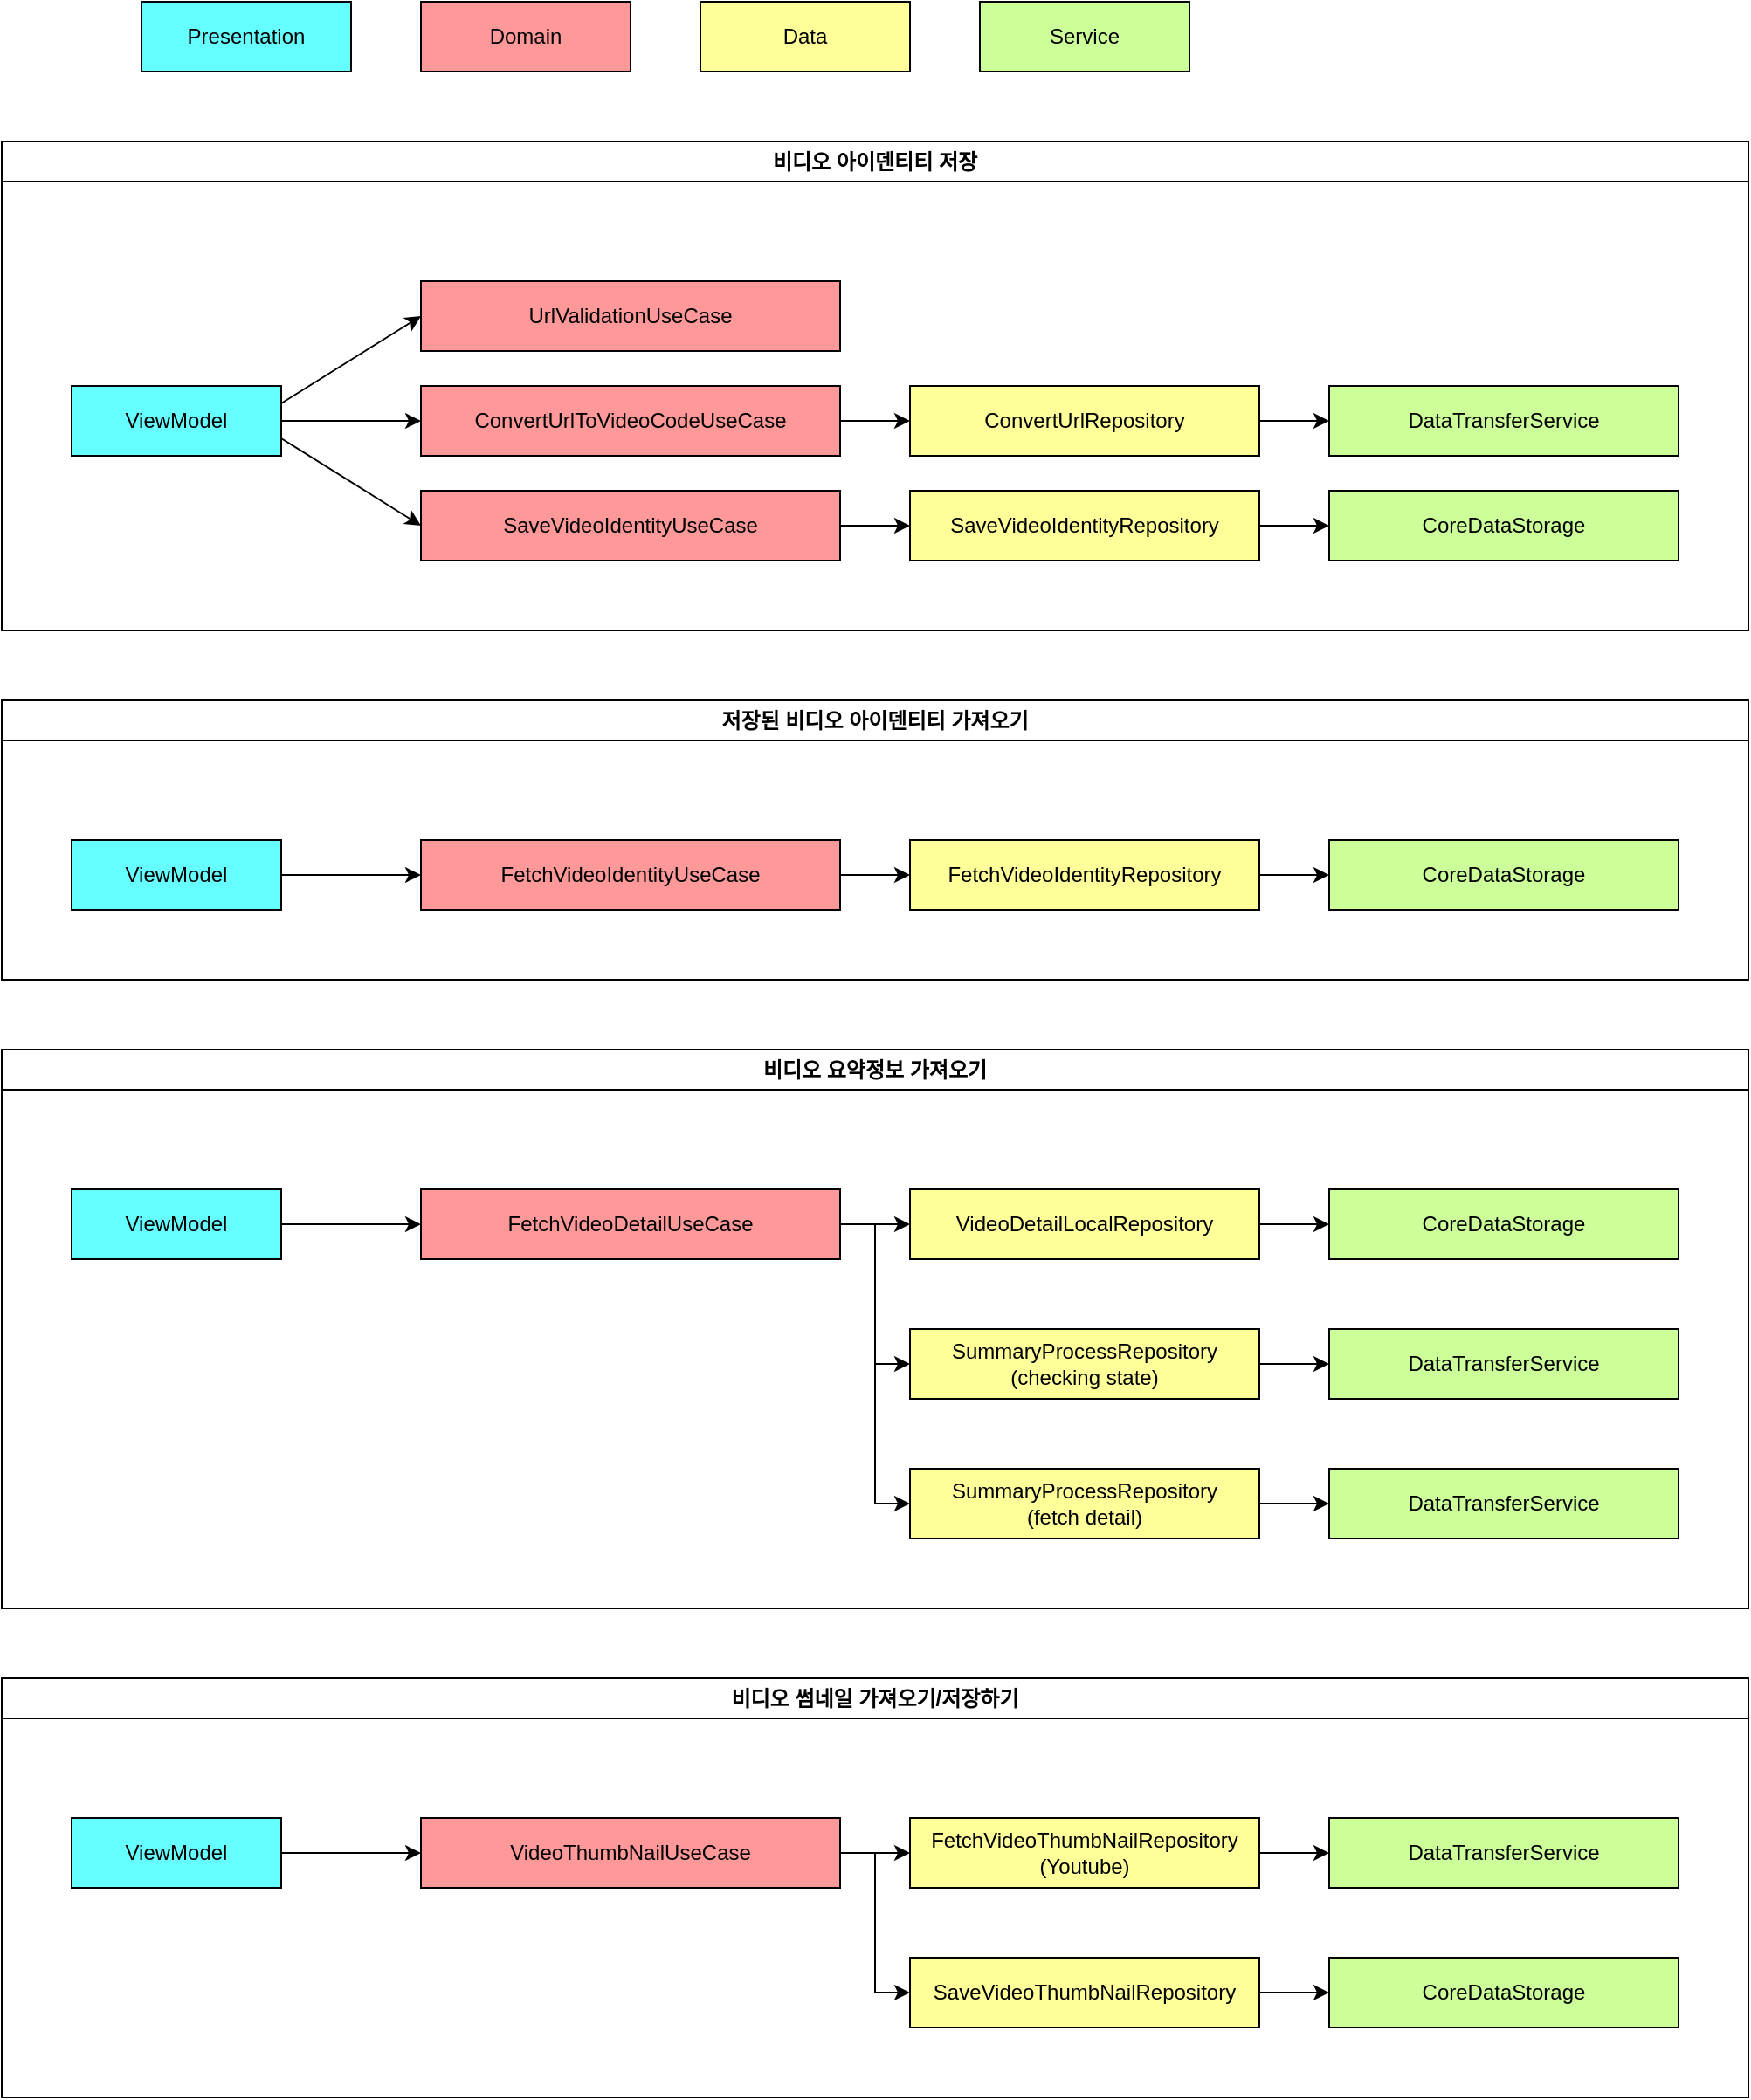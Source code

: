 <mxfile version="22.1.16" type="device">
  <diagram name="페이지-1" id="zKyEZFsJf5ltNaGfMavE">
    <mxGraphModel dx="989" dy="-623" grid="1" gridSize="10" guides="1" tooltips="1" connect="1" arrows="1" fold="1" page="1" pageScale="1" pageWidth="827" pageHeight="1169" math="0" shadow="0">
      <root>
        <mxCell id="0" />
        <mxCell id="1" parent="0" />
        <mxCell id="MvfcVdHiKDBlGKzfitRY-55" value="Presentation" style="rounded=0;whiteSpace=wrap;html=1;fillColor=#66FFFF;" parent="1" vertex="1">
          <mxGeometry x="160" y="1200" width="120" height="40" as="geometry" />
        </mxCell>
        <mxCell id="MvfcVdHiKDBlGKzfitRY-56" value="Domain" style="rounded=0;whiteSpace=wrap;html=1;fillColor=#FF9999;" parent="1" vertex="1">
          <mxGeometry x="320" y="1200" width="120" height="40" as="geometry" />
        </mxCell>
        <mxCell id="MvfcVdHiKDBlGKzfitRY-57" value="Data" style="rounded=0;whiteSpace=wrap;html=1;fillColor=#FFFF99;" parent="1" vertex="1">
          <mxGeometry x="480" y="1200" width="120" height="40" as="geometry" />
        </mxCell>
        <mxCell id="MvfcVdHiKDBlGKzfitRY-58" value="비디오 아이덴티티 저장" style="swimlane;whiteSpace=wrap;html=1;" parent="1" vertex="1">
          <mxGeometry x="80" y="1280" width="1000" height="280" as="geometry" />
        </mxCell>
        <mxCell id="MvfcVdHiKDBlGKzfitRY-5" value="UrlValidationUseCase" style="rounded=0;whiteSpace=wrap;html=1;fillColor=#FF9999;" parent="MvfcVdHiKDBlGKzfitRY-58" vertex="1">
          <mxGeometry x="240" y="80" width="240" height="40" as="geometry" />
        </mxCell>
        <mxCell id="MvfcVdHiKDBlGKzfitRY-7" value="SaveVideoIdentityUseCase" style="rounded=0;whiteSpace=wrap;html=1;fillColor=#FF9999;" parent="MvfcVdHiKDBlGKzfitRY-58" vertex="1">
          <mxGeometry x="240" y="200" width="240" height="40" as="geometry" />
        </mxCell>
        <mxCell id="MvfcVdHiKDBlGKzfitRY-9" value="ConvertUrlToVideoCodeUseCase" style="rounded=0;whiteSpace=wrap;html=1;fillColor=#FF9999;" parent="MvfcVdHiKDBlGKzfitRY-58" vertex="1">
          <mxGeometry x="240" y="140" width="240" height="40" as="geometry" />
        </mxCell>
        <mxCell id="MvfcVdHiKDBlGKzfitRY-11" value="SaveVideoIdentityRepository" style="rounded=0;whiteSpace=wrap;html=1;fillColor=#FFFF99;" parent="MvfcVdHiKDBlGKzfitRY-58" vertex="1">
          <mxGeometry x="520" y="200" width="200" height="40" as="geometry" />
        </mxCell>
        <mxCell id="MvfcVdHiKDBlGKzfitRY-64" style="edgeStyle=orthogonalEdgeStyle;rounded=0;orthogonalLoop=1;jettySize=auto;html=1;entryX=0;entryY=0.5;entryDx=0;entryDy=0;" parent="MvfcVdHiKDBlGKzfitRY-58" source="MvfcVdHiKDBlGKzfitRY-7" target="MvfcVdHiKDBlGKzfitRY-11" edge="1">
          <mxGeometry relative="1" as="geometry" />
        </mxCell>
        <mxCell id="MvfcVdHiKDBlGKzfitRY-13" value="ConvertUrlRepository" style="rounded=0;whiteSpace=wrap;html=1;fillColor=#FFFF99;" parent="MvfcVdHiKDBlGKzfitRY-58" vertex="1">
          <mxGeometry x="520" y="140" width="200" height="40" as="geometry" />
        </mxCell>
        <mxCell id="MvfcVdHiKDBlGKzfitRY-63" style="edgeStyle=orthogonalEdgeStyle;rounded=0;orthogonalLoop=1;jettySize=auto;html=1;entryX=0;entryY=0.5;entryDx=0;entryDy=0;" parent="MvfcVdHiKDBlGKzfitRY-58" source="MvfcVdHiKDBlGKzfitRY-9" target="MvfcVdHiKDBlGKzfitRY-13" edge="1">
          <mxGeometry relative="1" as="geometry" />
        </mxCell>
        <mxCell id="MvfcVdHiKDBlGKzfitRY-14" value="CoreDataStorage" style="rounded=0;whiteSpace=wrap;html=1;fillColor=#CCFF99;" parent="MvfcVdHiKDBlGKzfitRY-58" vertex="1">
          <mxGeometry x="760" y="200" width="200" height="40" as="geometry" />
        </mxCell>
        <mxCell id="MvfcVdHiKDBlGKzfitRY-66" value="" style="edgeStyle=orthogonalEdgeStyle;rounded=0;orthogonalLoop=1;jettySize=auto;html=1;" parent="MvfcVdHiKDBlGKzfitRY-58" source="MvfcVdHiKDBlGKzfitRY-11" target="MvfcVdHiKDBlGKzfitRY-14" edge="1">
          <mxGeometry relative="1" as="geometry" />
        </mxCell>
        <mxCell id="MvfcVdHiKDBlGKzfitRY-15" value="DataTransferService" style="rounded=0;whiteSpace=wrap;html=1;fillColor=#CCFF99;" parent="MvfcVdHiKDBlGKzfitRY-58" vertex="1">
          <mxGeometry x="760" y="140" width="200" height="40" as="geometry" />
        </mxCell>
        <mxCell id="MvfcVdHiKDBlGKzfitRY-65" style="edgeStyle=orthogonalEdgeStyle;rounded=0;orthogonalLoop=1;jettySize=auto;html=1;entryX=0;entryY=0.5;entryDx=0;entryDy=0;" parent="MvfcVdHiKDBlGKzfitRY-58" source="MvfcVdHiKDBlGKzfitRY-13" target="MvfcVdHiKDBlGKzfitRY-15" edge="1">
          <mxGeometry relative="1" as="geometry" />
        </mxCell>
        <mxCell id="MvfcVdHiKDBlGKzfitRY-70" style="rounded=0;orthogonalLoop=1;jettySize=auto;html=1;entryX=0;entryY=0.5;entryDx=0;entryDy=0;exitX=1;exitY=0.25;exitDx=0;exitDy=0;" parent="MvfcVdHiKDBlGKzfitRY-58" source="MvfcVdHiKDBlGKzfitRY-68" target="MvfcVdHiKDBlGKzfitRY-5" edge="1">
          <mxGeometry relative="1" as="geometry" />
        </mxCell>
        <mxCell id="MvfcVdHiKDBlGKzfitRY-71" style="rounded=0;orthogonalLoop=1;jettySize=auto;html=1;entryX=0;entryY=0.5;entryDx=0;entryDy=0;" parent="MvfcVdHiKDBlGKzfitRY-58" source="MvfcVdHiKDBlGKzfitRY-68" target="MvfcVdHiKDBlGKzfitRY-9" edge="1">
          <mxGeometry relative="1" as="geometry" />
        </mxCell>
        <mxCell id="MvfcVdHiKDBlGKzfitRY-72" style="rounded=0;orthogonalLoop=1;jettySize=auto;html=1;entryX=0;entryY=0.5;entryDx=0;entryDy=0;exitX=1;exitY=0.75;exitDx=0;exitDy=0;" parent="MvfcVdHiKDBlGKzfitRY-58" source="MvfcVdHiKDBlGKzfitRY-68" target="MvfcVdHiKDBlGKzfitRY-7" edge="1">
          <mxGeometry relative="1" as="geometry" />
        </mxCell>
        <mxCell id="MvfcVdHiKDBlGKzfitRY-68" value="ViewModel" style="rounded=0;whiteSpace=wrap;html=1;fillColor=#66FFFF;" parent="MvfcVdHiKDBlGKzfitRY-58" vertex="1">
          <mxGeometry x="40" y="140" width="120" height="40" as="geometry" />
        </mxCell>
        <mxCell id="MvfcVdHiKDBlGKzfitRY-67" value="Service" style="rounded=0;whiteSpace=wrap;html=1;fillColor=#CCFF99;" parent="1" vertex="1">
          <mxGeometry x="640" y="1200" width="120" height="40" as="geometry" />
        </mxCell>
        <mxCell id="MvfcVdHiKDBlGKzfitRY-89" value="저장된 비디오 아이덴티티 가져오기" style="swimlane;whiteSpace=wrap;html=1;" parent="1" vertex="1">
          <mxGeometry x="80" y="1600" width="1000" height="160" as="geometry" />
        </mxCell>
        <mxCell id="MvfcVdHiKDBlGKzfitRY-17" value="ViewModel" style="rounded=0;whiteSpace=wrap;html=1;fillColor=#66FFFF;" parent="MvfcVdHiKDBlGKzfitRY-89" vertex="1">
          <mxGeometry x="40" y="80" width="120" height="40" as="geometry" />
        </mxCell>
        <mxCell id="MvfcVdHiKDBlGKzfitRY-19" value="FetchVideoIdentityUseCase" style="rounded=0;whiteSpace=wrap;html=1;fillColor=#FF9999;" parent="MvfcVdHiKDBlGKzfitRY-89" vertex="1">
          <mxGeometry x="240" y="80" width="240" height="40" as="geometry" />
        </mxCell>
        <mxCell id="MvfcVdHiKDBlGKzfitRY-16" value="" style="edgeStyle=orthogonalEdgeStyle;rounded=0;orthogonalLoop=1;jettySize=auto;html=1;" parent="MvfcVdHiKDBlGKzfitRY-89" source="MvfcVdHiKDBlGKzfitRY-17" target="MvfcVdHiKDBlGKzfitRY-19" edge="1">
          <mxGeometry relative="1" as="geometry" />
        </mxCell>
        <mxCell id="MvfcVdHiKDBlGKzfitRY-21" value="FetchVideoIdentityRepository" style="rounded=0;whiteSpace=wrap;html=1;fillColor=#FFFF99;" parent="MvfcVdHiKDBlGKzfitRY-89" vertex="1">
          <mxGeometry x="520" y="80" width="200" height="40" as="geometry" />
        </mxCell>
        <mxCell id="MvfcVdHiKDBlGKzfitRY-18" value="" style="edgeStyle=orthogonalEdgeStyle;rounded=0;orthogonalLoop=1;jettySize=auto;html=1;" parent="MvfcVdHiKDBlGKzfitRY-89" source="MvfcVdHiKDBlGKzfitRY-19" target="MvfcVdHiKDBlGKzfitRY-21" edge="1">
          <mxGeometry relative="1" as="geometry" />
        </mxCell>
        <mxCell id="MvfcVdHiKDBlGKzfitRY-22" value="CoreDataStorage" style="rounded=0;whiteSpace=wrap;html=1;fillColor=#CCFF99;" parent="MvfcVdHiKDBlGKzfitRY-89" vertex="1">
          <mxGeometry x="760" y="80" width="200" height="40" as="geometry" />
        </mxCell>
        <mxCell id="MvfcVdHiKDBlGKzfitRY-20" value="" style="edgeStyle=orthogonalEdgeStyle;rounded=0;orthogonalLoop=1;jettySize=auto;html=1;" parent="MvfcVdHiKDBlGKzfitRY-89" source="MvfcVdHiKDBlGKzfitRY-21" target="MvfcVdHiKDBlGKzfitRY-22" edge="1">
          <mxGeometry relative="1" as="geometry" />
        </mxCell>
        <mxCell id="MvfcVdHiKDBlGKzfitRY-90" value="비디오 요약정보 가져오기" style="swimlane;whiteSpace=wrap;html=1;" parent="1" vertex="1">
          <mxGeometry x="80" y="1800" width="1000" height="320" as="geometry" />
        </mxCell>
        <mxCell id="MvfcVdHiKDBlGKzfitRY-97" value="" style="edgeStyle=orthogonalEdgeStyle;rounded=0;orthogonalLoop=1;jettySize=auto;html=1;" parent="MvfcVdHiKDBlGKzfitRY-90" source="MvfcVdHiKDBlGKzfitRY-91" target="MvfcVdHiKDBlGKzfitRY-92" edge="1">
          <mxGeometry relative="1" as="geometry" />
        </mxCell>
        <mxCell id="MvfcVdHiKDBlGKzfitRY-91" value="ViewModel" style="rounded=0;whiteSpace=wrap;html=1;fillColor=#66FFFF;" parent="MvfcVdHiKDBlGKzfitRY-90" vertex="1">
          <mxGeometry x="40" y="80" width="120" height="40" as="geometry" />
        </mxCell>
        <mxCell id="zsj-eCdMeoOHwB775fO_-1" style="edgeStyle=orthogonalEdgeStyle;rounded=0;orthogonalLoop=1;jettySize=auto;html=1;entryX=0;entryY=0.5;entryDx=0;entryDy=0;" edge="1" parent="MvfcVdHiKDBlGKzfitRY-90" source="MvfcVdHiKDBlGKzfitRY-92" target="MvfcVdHiKDBlGKzfitRY-94">
          <mxGeometry relative="1" as="geometry" />
        </mxCell>
        <mxCell id="zsj-eCdMeoOHwB775fO_-2" style="edgeStyle=orthogonalEdgeStyle;rounded=0;orthogonalLoop=1;jettySize=auto;html=1;entryX=0;entryY=0.5;entryDx=0;entryDy=0;" edge="1" parent="MvfcVdHiKDBlGKzfitRY-90" source="MvfcVdHiKDBlGKzfitRY-92" target="MvfcVdHiKDBlGKzfitRY-93">
          <mxGeometry relative="1" as="geometry" />
        </mxCell>
        <mxCell id="zsj-eCdMeoOHwB775fO_-4" style="edgeStyle=orthogonalEdgeStyle;rounded=0;orthogonalLoop=1;jettySize=auto;html=1;entryX=0;entryY=0.5;entryDx=0;entryDy=0;" edge="1" parent="MvfcVdHiKDBlGKzfitRY-90" source="MvfcVdHiKDBlGKzfitRY-92" target="zsj-eCdMeoOHwB775fO_-3">
          <mxGeometry relative="1" as="geometry" />
        </mxCell>
        <mxCell id="MvfcVdHiKDBlGKzfitRY-92" value="FetchVideoDetailUseCase" style="rounded=0;whiteSpace=wrap;html=1;fillColor=#FF9999;" parent="MvfcVdHiKDBlGKzfitRY-90" vertex="1">
          <mxGeometry x="240" y="80" width="240" height="40" as="geometry" />
        </mxCell>
        <mxCell id="MvfcVdHiKDBlGKzfitRY-100" value="" style="edgeStyle=orthogonalEdgeStyle;rounded=0;orthogonalLoop=1;jettySize=auto;html=1;" parent="MvfcVdHiKDBlGKzfitRY-90" source="MvfcVdHiKDBlGKzfitRY-93" target="MvfcVdHiKDBlGKzfitRY-95" edge="1">
          <mxGeometry relative="1" as="geometry" />
        </mxCell>
        <mxCell id="MvfcVdHiKDBlGKzfitRY-93" value="SummaryProcessRepository&lt;br&gt;(checking state)" style="rounded=0;whiteSpace=wrap;html=1;fillColor=#FFFF99;" parent="MvfcVdHiKDBlGKzfitRY-90" vertex="1">
          <mxGeometry x="520" y="160" width="200" height="40" as="geometry" />
        </mxCell>
        <mxCell id="MvfcVdHiKDBlGKzfitRY-101" value="" style="edgeStyle=orthogonalEdgeStyle;rounded=0;orthogonalLoop=1;jettySize=auto;html=1;" parent="MvfcVdHiKDBlGKzfitRY-90" source="MvfcVdHiKDBlGKzfitRY-94" target="MvfcVdHiKDBlGKzfitRY-96" edge="1">
          <mxGeometry relative="1" as="geometry" />
        </mxCell>
        <mxCell id="MvfcVdHiKDBlGKzfitRY-94" value="VideoDetailLocalRepository" style="rounded=0;whiteSpace=wrap;html=1;fillColor=#FFFF99;" parent="MvfcVdHiKDBlGKzfitRY-90" vertex="1">
          <mxGeometry x="520" y="80" width="200" height="40" as="geometry" />
        </mxCell>
        <mxCell id="MvfcVdHiKDBlGKzfitRY-95" value="DataTransferService" style="rounded=0;whiteSpace=wrap;html=1;fillColor=#CCFF99;" parent="MvfcVdHiKDBlGKzfitRY-90" vertex="1">
          <mxGeometry x="760" y="160" width="200" height="40" as="geometry" />
        </mxCell>
        <mxCell id="MvfcVdHiKDBlGKzfitRY-96" value="CoreDataStorage" style="rounded=0;whiteSpace=wrap;html=1;fillColor=#CCFF99;" parent="MvfcVdHiKDBlGKzfitRY-90" vertex="1">
          <mxGeometry x="760" y="80" width="200" height="40" as="geometry" />
        </mxCell>
        <mxCell id="zsj-eCdMeoOHwB775fO_-6" style="edgeStyle=orthogonalEdgeStyle;rounded=0;orthogonalLoop=1;jettySize=auto;html=1;entryX=0;entryY=0.5;entryDx=0;entryDy=0;" edge="1" parent="MvfcVdHiKDBlGKzfitRY-90" source="zsj-eCdMeoOHwB775fO_-3" target="zsj-eCdMeoOHwB775fO_-5">
          <mxGeometry relative="1" as="geometry" />
        </mxCell>
        <mxCell id="zsj-eCdMeoOHwB775fO_-3" value="SummaryProcessRepository&lt;br&gt;(fetch detail)" style="rounded=0;whiteSpace=wrap;html=1;fillColor=#FFFF99;" vertex="1" parent="MvfcVdHiKDBlGKzfitRY-90">
          <mxGeometry x="520" y="240" width="200" height="40" as="geometry" />
        </mxCell>
        <mxCell id="zsj-eCdMeoOHwB775fO_-5" value="DataTransferService" style="rounded=0;whiteSpace=wrap;html=1;fillColor=#CCFF99;" vertex="1" parent="MvfcVdHiKDBlGKzfitRY-90">
          <mxGeometry x="760" y="240" width="200" height="40" as="geometry" />
        </mxCell>
        <mxCell id="MvfcVdHiKDBlGKzfitRY-103" value="비디오 썸네일 가져오기/저장하기" style="swimlane;whiteSpace=wrap;html=1;" parent="1" vertex="1">
          <mxGeometry x="80" y="2160" width="1000" height="240" as="geometry" />
        </mxCell>
        <mxCell id="MvfcVdHiKDBlGKzfitRY-110" value="" style="edgeStyle=orthogonalEdgeStyle;rounded=0;orthogonalLoop=1;jettySize=auto;html=1;" parent="MvfcVdHiKDBlGKzfitRY-103" source="MvfcVdHiKDBlGKzfitRY-104" target="MvfcVdHiKDBlGKzfitRY-105" edge="1">
          <mxGeometry relative="1" as="geometry" />
        </mxCell>
        <mxCell id="zsj-eCdMeoOHwB775fO_-7" style="edgeStyle=orthogonalEdgeStyle;rounded=0;orthogonalLoop=1;jettySize=auto;html=1;entryX=0;entryY=0.5;entryDx=0;entryDy=0;" edge="1" parent="MvfcVdHiKDBlGKzfitRY-103" source="MvfcVdHiKDBlGKzfitRY-104" target="QHRPqXz0LJvui4Z4qxBt-1">
          <mxGeometry relative="1" as="geometry" />
        </mxCell>
        <mxCell id="MvfcVdHiKDBlGKzfitRY-104" value="VideoThumbNailUseCase" style="rounded=0;whiteSpace=wrap;html=1;fillColor=#FF9999;" parent="MvfcVdHiKDBlGKzfitRY-103" vertex="1">
          <mxGeometry x="240" y="80" width="240" height="40" as="geometry" />
        </mxCell>
        <mxCell id="MvfcVdHiKDBlGKzfitRY-111" value="" style="edgeStyle=orthogonalEdgeStyle;rounded=0;orthogonalLoop=1;jettySize=auto;html=1;" parent="MvfcVdHiKDBlGKzfitRY-103" source="MvfcVdHiKDBlGKzfitRY-105" target="MvfcVdHiKDBlGKzfitRY-107" edge="1">
          <mxGeometry relative="1" as="geometry" />
        </mxCell>
        <mxCell id="MvfcVdHiKDBlGKzfitRY-105" value="FetchVideoThumbNailRepository&lt;br&gt;(Youtube)" style="rounded=0;whiteSpace=wrap;html=1;fillColor=#FFFF99;" parent="MvfcVdHiKDBlGKzfitRY-103" vertex="1">
          <mxGeometry x="520" y="80" width="200" height="40" as="geometry" />
        </mxCell>
        <mxCell id="MvfcVdHiKDBlGKzfitRY-107" value="DataTransferService" style="rounded=0;whiteSpace=wrap;html=1;fillColor=#CCFF99;" parent="MvfcVdHiKDBlGKzfitRY-103" vertex="1">
          <mxGeometry x="760" y="80" width="200" height="40" as="geometry" />
        </mxCell>
        <mxCell id="MvfcVdHiKDBlGKzfitRY-109" value="" style="edgeStyle=orthogonalEdgeStyle;rounded=0;orthogonalLoop=1;jettySize=auto;html=1;" parent="MvfcVdHiKDBlGKzfitRY-103" source="MvfcVdHiKDBlGKzfitRY-108" target="MvfcVdHiKDBlGKzfitRY-104" edge="1">
          <mxGeometry relative="1" as="geometry" />
        </mxCell>
        <mxCell id="MvfcVdHiKDBlGKzfitRY-108" value="ViewModel" style="rounded=0;whiteSpace=wrap;html=1;fillColor=#66FFFF;" parent="MvfcVdHiKDBlGKzfitRY-103" vertex="1">
          <mxGeometry x="40" y="80" width="120" height="40" as="geometry" />
        </mxCell>
        <mxCell id="QHRPqXz0LJvui4Z4qxBt-3" value="" style="edgeStyle=orthogonalEdgeStyle;rounded=0;orthogonalLoop=1;jettySize=auto;html=1;" parent="MvfcVdHiKDBlGKzfitRY-103" source="QHRPqXz0LJvui4Z4qxBt-1" target="QHRPqXz0LJvui4Z4qxBt-2" edge="1">
          <mxGeometry relative="1" as="geometry" />
        </mxCell>
        <mxCell id="QHRPqXz0LJvui4Z4qxBt-1" value="SaveVideoThumbNailRepository" style="rounded=0;whiteSpace=wrap;html=1;fillColor=#FFFF99;" parent="MvfcVdHiKDBlGKzfitRY-103" vertex="1">
          <mxGeometry x="520" y="160" width="200" height="40" as="geometry" />
        </mxCell>
        <mxCell id="QHRPqXz0LJvui4Z4qxBt-2" value="CoreDataStorage" style="rounded=0;whiteSpace=wrap;html=1;fillColor=#CCFF99;" parent="MvfcVdHiKDBlGKzfitRY-103" vertex="1">
          <mxGeometry x="760" y="160" width="200" height="40" as="geometry" />
        </mxCell>
      </root>
    </mxGraphModel>
  </diagram>
</mxfile>
